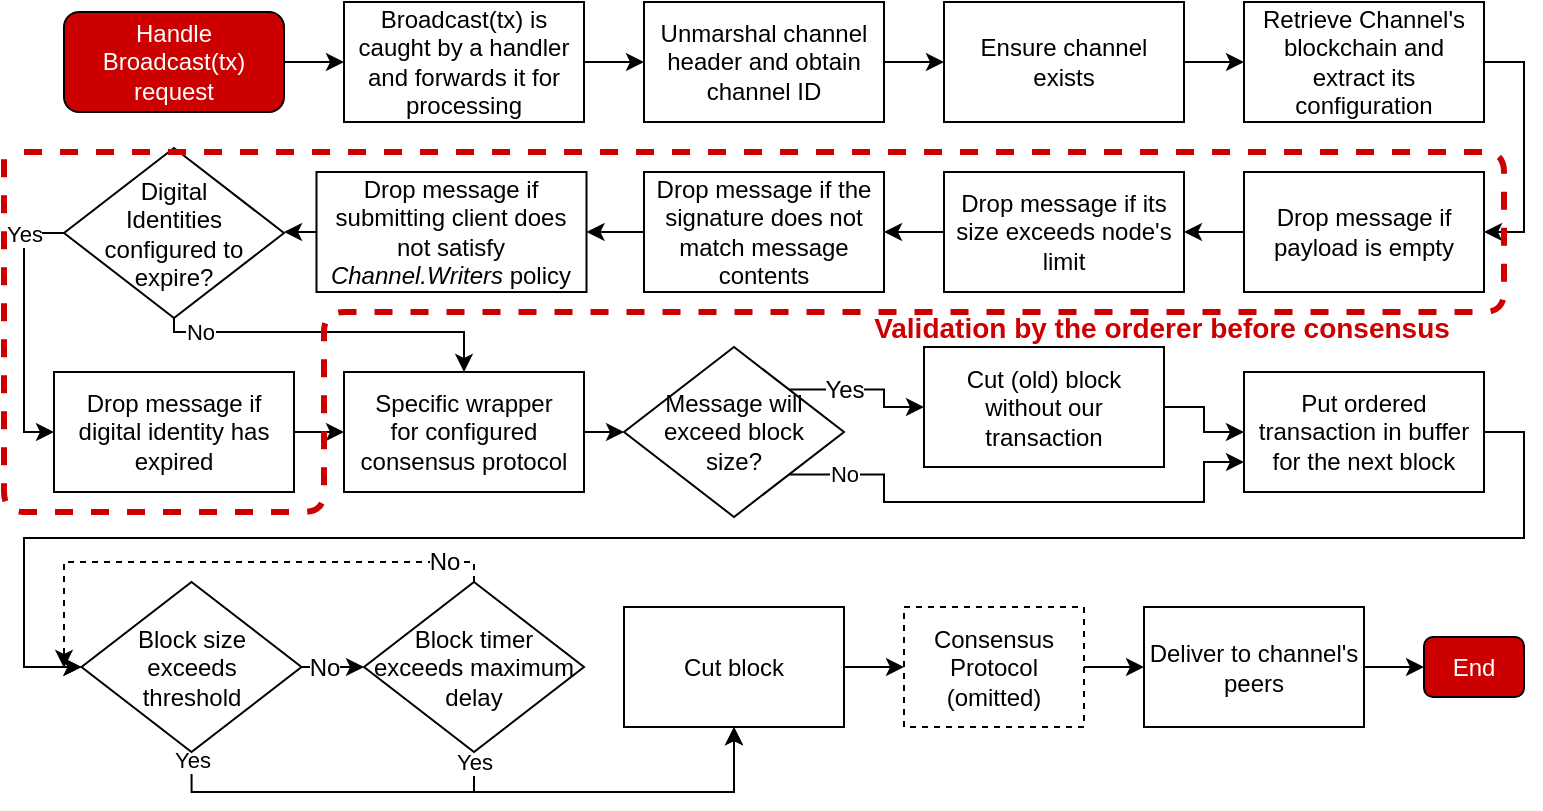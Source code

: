 <mxfile version="14.5.8" type="device"><diagram id="8HyO0Slf9tFzY3xGs3J_" name="Page-1"><mxGraphModel dx="1422" dy="692" grid="1" gridSize="10" guides="1" tooltips="1" connect="1" arrows="1" fold="1" page="0" pageScale="1" pageWidth="827" pageHeight="1169" math="0" shadow="0"><root><mxCell id="0"/><mxCell id="1" parent="0"/><mxCell id="DVCW1aJJwG5Gd-QhXVbo-12" style="edgeStyle=orthogonalEdgeStyle;rounded=0;orthogonalLoop=1;jettySize=auto;html=1;exitX=1;exitY=0.5;exitDx=0;exitDy=0;entryX=0;entryY=0.5;entryDx=0;entryDy=0;fontColor=#FFFFFF;" parent="1" source="DVCW1aJJwG5Gd-QhXVbo-1" target="DVCW1aJJwG5Gd-QhXVbo-2" edge="1"><mxGeometry relative="1" as="geometry"/></mxCell><mxCell id="DVCW1aJJwG5Gd-QhXVbo-1" value="Handle Broadcast(tx) request" style="rounded=1;whiteSpace=wrap;html=1;fillColor=#CC0000;fontColor=#FFFFFF;" parent="1" vertex="1"><mxGeometry x="110" y="75" width="110" height="50" as="geometry"/></mxCell><mxCell id="DVCW1aJJwG5Gd-QhXVbo-13" style="edgeStyle=orthogonalEdgeStyle;rounded=0;orthogonalLoop=1;jettySize=auto;html=1;exitX=1;exitY=0.5;exitDx=0;exitDy=0;entryX=0;entryY=0.5;entryDx=0;entryDy=0;fontColor=#FFFFFF;" parent="1" source="DVCW1aJJwG5Gd-QhXVbo-2" target="DVCW1aJJwG5Gd-QhXVbo-3" edge="1"><mxGeometry relative="1" as="geometry"/></mxCell><mxCell id="DVCW1aJJwG5Gd-QhXVbo-2" value="Broadcast(tx) is caught by a handler and forwards it for processing" style="rounded=0;whiteSpace=wrap;html=1;" parent="1" vertex="1"><mxGeometry x="250" y="70" width="120" height="60" as="geometry"/></mxCell><mxCell id="DVCW1aJJwG5Gd-QhXVbo-14" style="edgeStyle=orthogonalEdgeStyle;rounded=0;orthogonalLoop=1;jettySize=auto;html=1;exitX=1;exitY=0.5;exitDx=0;exitDy=0;entryX=0;entryY=0.5;entryDx=0;entryDy=0;fontColor=#FFFFFF;" parent="1" source="DVCW1aJJwG5Gd-QhXVbo-3" target="DVCW1aJJwG5Gd-QhXVbo-4" edge="1"><mxGeometry relative="1" as="geometry"/></mxCell><mxCell id="DVCW1aJJwG5Gd-QhXVbo-3" value="Unmarshal channel header and obtain channel ID" style="rounded=0;whiteSpace=wrap;html=1;" parent="1" vertex="1"><mxGeometry x="400" y="70" width="120" height="60" as="geometry"/></mxCell><mxCell id="DVCW1aJJwG5Gd-QhXVbo-15" style="edgeStyle=orthogonalEdgeStyle;rounded=0;orthogonalLoop=1;jettySize=auto;html=1;exitX=1;exitY=0.5;exitDx=0;exitDy=0;entryX=0;entryY=0.5;entryDx=0;entryDy=0;fontColor=#FFFFFF;" parent="1" source="DVCW1aJJwG5Gd-QhXVbo-4" target="DVCW1aJJwG5Gd-QhXVbo-5" edge="1"><mxGeometry relative="1" as="geometry"/></mxCell><mxCell id="DVCW1aJJwG5Gd-QhXVbo-4" value="Ensure channel&lt;br&gt;exists" style="rounded=0;whiteSpace=wrap;html=1;" parent="1" vertex="1"><mxGeometry x="550" y="70" width="120" height="60" as="geometry"/></mxCell><mxCell id="DVCW1aJJwG5Gd-QhXVbo-16" style="edgeStyle=orthogonalEdgeStyle;rounded=0;orthogonalLoop=1;jettySize=auto;html=1;exitX=1;exitY=0.5;exitDx=0;exitDy=0;entryX=1;entryY=0.5;entryDx=0;entryDy=0;fontColor=#FFFFFF;" parent="1" source="DVCW1aJJwG5Gd-QhXVbo-5" target="DVCW1aJJwG5Gd-QhXVbo-6" edge="1"><mxGeometry relative="1" as="geometry"><Array as="points"><mxPoint x="840" y="100"/><mxPoint x="840" y="185"/></Array></mxGeometry></mxCell><mxCell id="DVCW1aJJwG5Gd-QhXVbo-5" value="Retrieve Channel's blockchain and extract its configuration" style="rounded=0;whiteSpace=wrap;html=1;" parent="1" vertex="1"><mxGeometry x="700" y="70" width="120" height="60" as="geometry"/></mxCell><mxCell id="DVCW1aJJwG5Gd-QhXVbo-17" style="edgeStyle=orthogonalEdgeStyle;rounded=0;orthogonalLoop=1;jettySize=auto;html=1;exitX=0;exitY=0.5;exitDx=0;exitDy=0;entryX=1;entryY=0.5;entryDx=0;entryDy=0;fontColor=#FFFFFF;" parent="1" source="DVCW1aJJwG5Gd-QhXVbo-6" target="DVCW1aJJwG5Gd-QhXVbo-7" edge="1"><mxGeometry relative="1" as="geometry"/></mxCell><mxCell id="DVCW1aJJwG5Gd-QhXVbo-6" value="Drop message if payload is empty" style="rounded=0;whiteSpace=wrap;html=1;" parent="1" vertex="1"><mxGeometry x="700" y="155" width="120" height="60" as="geometry"/></mxCell><mxCell id="DVCW1aJJwG5Gd-QhXVbo-18" style="edgeStyle=orthogonalEdgeStyle;rounded=0;orthogonalLoop=1;jettySize=auto;html=1;exitX=0;exitY=0.5;exitDx=0;exitDy=0;entryX=1;entryY=0.5;entryDx=0;entryDy=0;fontColor=#FFFFFF;" parent="1" source="DVCW1aJJwG5Gd-QhXVbo-7" target="DVCW1aJJwG5Gd-QhXVbo-8" edge="1"><mxGeometry relative="1" as="geometry"/></mxCell><mxCell id="DVCW1aJJwG5Gd-QhXVbo-7" value="Drop message if its size exceeds node's limit" style="rounded=0;whiteSpace=wrap;html=1;" parent="1" vertex="1"><mxGeometry x="550" y="155" width="120" height="60" as="geometry"/></mxCell><mxCell id="DVCW1aJJwG5Gd-QhXVbo-19" style="edgeStyle=orthogonalEdgeStyle;rounded=0;orthogonalLoop=1;jettySize=auto;html=1;exitX=0;exitY=0.5;exitDx=0;exitDy=0;entryX=1;entryY=0.5;entryDx=0;entryDy=0;fontColor=#FFFFFF;" parent="1" source="DVCW1aJJwG5Gd-QhXVbo-8" target="DVCW1aJJwG5Gd-QhXVbo-9" edge="1"><mxGeometry relative="1" as="geometry"/></mxCell><mxCell id="DVCW1aJJwG5Gd-QhXVbo-8" value="Drop message if the signature does not match message contents" style="rounded=0;whiteSpace=wrap;html=1;" parent="1" vertex="1"><mxGeometry x="400" y="155" width="120" height="60" as="geometry"/></mxCell><mxCell id="DVCW1aJJwG5Gd-QhXVbo-20" style="edgeStyle=orthogonalEdgeStyle;rounded=0;orthogonalLoop=1;jettySize=auto;html=1;exitX=0;exitY=0.5;exitDx=0;exitDy=0;entryX=1;entryY=0.5;entryDx=0;entryDy=0;fontColor=#FFFFFF;" parent="1" source="DVCW1aJJwG5Gd-QhXVbo-9" target="DVCW1aJJwG5Gd-QhXVbo-10" edge="1"><mxGeometry relative="1" as="geometry"/></mxCell><mxCell id="DVCW1aJJwG5Gd-QhXVbo-9" value="Drop message if submitting client does not satisfy &lt;i&gt;Channel.Writers&lt;/i&gt; policy" style="rounded=0;whiteSpace=wrap;html=1;" parent="1" vertex="1"><mxGeometry x="236.25" y="155" width="135" height="60" as="geometry"/></mxCell><mxCell id="DVCW1aJJwG5Gd-QhXVbo-21" value="&lt;font color=&quot;#000000&quot;&gt;Yes&lt;/font&gt;" style="edgeStyle=orthogonalEdgeStyle;rounded=0;orthogonalLoop=1;jettySize=auto;html=1;exitX=0;exitY=0.5;exitDx=0;exitDy=0;entryX=0;entryY=0.5;entryDx=0;entryDy=0;fontColor=#FFFFFF;" parent="1" source="DVCW1aJJwG5Gd-QhXVbo-10" target="DVCW1aJJwG5Gd-QhXVbo-11" edge="1"><mxGeometry x="-0.704" relative="1" as="geometry"><mxPoint as="offset"/></mxGeometry></mxCell><mxCell id="DVCW1aJJwG5Gd-QhXVbo-24" value="&lt;font color=&quot;#000000&quot;&gt;No&lt;/font&gt;" style="edgeStyle=orthogonalEdgeStyle;rounded=0;orthogonalLoop=1;jettySize=auto;html=1;exitX=0.5;exitY=1;exitDx=0;exitDy=0;entryX=0.5;entryY=0;entryDx=0;entryDy=0;fontColor=#FFFFFF;" parent="1" source="DVCW1aJJwG5Gd-QhXVbo-10" target="DVCW1aJJwG5Gd-QhXVbo-22" edge="1"><mxGeometry x="-0.765" relative="1" as="geometry"><Array as="points"><mxPoint x="165" y="235"/><mxPoint x="310" y="235"/></Array><mxPoint as="offset"/></mxGeometry></mxCell><mxCell id="DVCW1aJJwG5Gd-QhXVbo-10" value="Digital&lt;br&gt;Identities &lt;br&gt;configured to&lt;br&gt;expire?" style="rhombus;whiteSpace=wrap;html=1;" parent="1" vertex="1"><mxGeometry x="110" y="143" width="110" height="85" as="geometry"/></mxCell><mxCell id="DVCW1aJJwG5Gd-QhXVbo-23" style="edgeStyle=orthogonalEdgeStyle;rounded=0;orthogonalLoop=1;jettySize=auto;html=1;exitX=1;exitY=0.5;exitDx=0;exitDy=0;entryX=0;entryY=0.5;entryDx=0;entryDy=0;fontColor=#FFFFFF;" parent="1" source="DVCW1aJJwG5Gd-QhXVbo-11" target="DVCW1aJJwG5Gd-QhXVbo-22" edge="1"><mxGeometry relative="1" as="geometry"/></mxCell><mxCell id="DVCW1aJJwG5Gd-QhXVbo-11" value="Drop message if digital identity has expired" style="rounded=0;whiteSpace=wrap;html=1;" parent="1" vertex="1"><mxGeometry x="105" y="255" width="120" height="60" as="geometry"/></mxCell><mxCell id="DVCW1aJJwG5Gd-QhXVbo-26" style="edgeStyle=orthogonalEdgeStyle;rounded=0;orthogonalLoop=1;jettySize=auto;html=1;exitX=1;exitY=0.5;exitDx=0;exitDy=0;fontColor=#FFFFFF;entryX=0;entryY=0.5;entryDx=0;entryDy=0;" parent="1" source="DVCW1aJJwG5Gd-QhXVbo-22" target="EPA3j85it-1fsO5SGh73-8" edge="1"><mxGeometry relative="1" as="geometry"><mxPoint x="400" y="285" as="targetPoint"/></mxGeometry></mxCell><mxCell id="DVCW1aJJwG5Gd-QhXVbo-22" value="Specific wrapper&lt;br&gt;for configured&lt;br&gt;consensus protocol" style="rounded=0;whiteSpace=wrap;html=1;" parent="1" vertex="1"><mxGeometry x="250" y="255" width="120" height="60" as="geometry"/></mxCell><mxCell id="DVCW1aJJwG5Gd-QhXVbo-27" value="" style="endArrow=none;dashed=1;html=1;strokeWidth=3;fontColor=#FFFFFF;strokeColor=#CC0000;" parent="1" edge="1"><mxGeometry width="50" height="50" relative="1" as="geometry"><mxPoint x="90" y="145" as="sourcePoint"/><mxPoint x="80" y="145" as="targetPoint"/><Array as="points"><mxPoint x="830" y="145"/><mxPoint x="830" y="225"/><mxPoint x="240" y="225"/><mxPoint x="240" y="325"/><mxPoint x="80" y="325"/></Array></mxGeometry></mxCell><mxCell id="DVCW1aJJwG5Gd-QhXVbo-29" value="&lt;b&gt;&lt;font color=&quot;#cc0000&quot; style=&quot;font-size: 14px&quot;&gt;Validation by the orderer before consensus&lt;/font&gt;&lt;/b&gt;" style="text;html=1;strokeColor=none;fillColor=none;align=center;verticalAlign=middle;whiteSpace=wrap;rounded=0;" parent="1" vertex="1"><mxGeometry x="484" y="222.5" width="350" height="20" as="geometry"/></mxCell><mxCell id="EPA3j85it-1fsO5SGh73-1" value="End" style="rounded=1;whiteSpace=wrap;html=1;fillColor=#CC0000;fontColor=#FFFFFF;" parent="1" vertex="1"><mxGeometry x="790" y="387.5" width="50" height="30" as="geometry"/></mxCell><mxCell id="EPA3j85it-1fsO5SGh73-14" style="edgeStyle=orthogonalEdgeStyle;rounded=0;orthogonalLoop=1;jettySize=auto;html=1;exitX=1;exitY=0.5;exitDx=0;exitDy=0;entryX=0;entryY=0.5;entryDx=0;entryDy=0;fontSize=12;" parent="1" target="EPA3j85it-1fsO5SGh73-13" edge="1"><mxGeometry relative="1" as="geometry"><mxPoint x="95" y="402.5" as="sourcePoint"/></mxGeometry></mxCell><mxCell id="VC8lhPkeTL9ySdgwbO10-3" style="edgeStyle=orthogonalEdgeStyle;rounded=0;orthogonalLoop=1;jettySize=auto;html=1;exitX=1;exitY=0.5;exitDx=0;exitDy=0;entryX=0;entryY=0.5;entryDx=0;entryDy=0;" edge="1" parent="1" source="EPA3j85it-1fsO5SGh73-5" target="EPA3j85it-1fsO5SGh73-13"><mxGeometry relative="1" as="geometry"><Array as="points"><mxPoint x="840" y="285"/><mxPoint x="840" y="338"/><mxPoint x="90" y="338"/><mxPoint x="90" y="403"/></Array></mxGeometry></mxCell><mxCell id="EPA3j85it-1fsO5SGh73-5" value="Put ordered transaction in buffer for the next block" style="rounded=0;whiteSpace=wrap;html=1;" parent="1" vertex="1"><mxGeometry x="700" y="255" width="120" height="60" as="geometry"/></mxCell><mxCell id="EPA3j85it-1fsO5SGh73-10" value="Yes" style="edgeStyle=orthogonalEdgeStyle;rounded=0;orthogonalLoop=1;jettySize=auto;html=1;exitX=1;exitY=0;exitDx=0;exitDy=0;entryX=0;entryY=0.5;entryDx=0;entryDy=0;fontSize=12;" parent="1" source="EPA3j85it-1fsO5SGh73-8" target="EPA3j85it-1fsO5SGh73-9" edge="1"><mxGeometry x="-0.278" relative="1" as="geometry"><mxPoint as="offset"/></mxGeometry></mxCell><mxCell id="VC8lhPkeTL9ySdgwbO10-10" value="No" style="edgeStyle=orthogonalEdgeStyle;rounded=0;orthogonalLoop=1;jettySize=auto;html=1;exitX=1;exitY=1;exitDx=0;exitDy=0;entryX=0;entryY=0.75;entryDx=0;entryDy=0;" edge="1" parent="1" source="EPA3j85it-1fsO5SGh73-8" target="EPA3j85it-1fsO5SGh73-5"><mxGeometry x="-0.789" relative="1" as="geometry"><Array as="points"><mxPoint x="520" y="306"/><mxPoint x="520" y="320"/><mxPoint x="680" y="320"/><mxPoint x="680" y="300"/></Array><mxPoint as="offset"/></mxGeometry></mxCell><mxCell id="EPA3j85it-1fsO5SGh73-8" value="Message will exceed block&lt;br&gt;size?" style="rhombus;whiteSpace=wrap;html=1;" parent="1" vertex="1"><mxGeometry x="390" y="242.5" width="110" height="85" as="geometry"/></mxCell><mxCell id="VC8lhPkeTL9ySdgwbO10-2" style="edgeStyle=orthogonalEdgeStyle;rounded=0;orthogonalLoop=1;jettySize=auto;html=1;exitX=1;exitY=0.5;exitDx=0;exitDy=0;entryX=0;entryY=0.5;entryDx=0;entryDy=0;" edge="1" parent="1" source="EPA3j85it-1fsO5SGh73-9" target="EPA3j85it-1fsO5SGh73-5"><mxGeometry relative="1" as="geometry"/></mxCell><mxCell id="EPA3j85it-1fsO5SGh73-9" value="Cut (old) block without our transaction" style="rounded=0;whiteSpace=wrap;html=1;" parent="1" vertex="1"><mxGeometry x="540" y="242.5" width="120" height="60" as="geometry"/></mxCell><mxCell id="EPA3j85it-1fsO5SGh73-16" value="No" style="edgeStyle=orthogonalEdgeStyle;rounded=0;orthogonalLoop=1;jettySize=auto;html=1;exitX=1;exitY=0.5;exitDx=0;exitDy=0;entryX=0;entryY=0.5;entryDx=0;entryDy=0;fontSize=12;" parent="1" source="EPA3j85it-1fsO5SGh73-13" target="EPA3j85it-1fsO5SGh73-15" edge="1"><mxGeometry x="-0.28" relative="1" as="geometry"><mxPoint as="offset"/></mxGeometry></mxCell><mxCell id="VC8lhPkeTL9ySdgwbO10-8" value="Yes" style="edgeStyle=orthogonalEdgeStyle;rounded=0;orthogonalLoop=1;jettySize=auto;html=1;exitX=0.5;exitY=1;exitDx=0;exitDy=0;entryX=0.5;entryY=1;entryDx=0;entryDy=0;" edge="1" parent="1" source="EPA3j85it-1fsO5SGh73-13" target="EPA3j85it-1fsO5SGh73-19"><mxGeometry x="-0.971" relative="1" as="geometry"><Array as="points"><mxPoint x="174" y="465"/><mxPoint x="445" y="465"/></Array><mxPoint as="offset"/></mxGeometry></mxCell><mxCell id="EPA3j85it-1fsO5SGh73-13" value="Block size&lt;br&gt;exceeds&lt;br&gt;threshold" style="rhombus;whiteSpace=wrap;html=1;" parent="1" vertex="1"><mxGeometry x="118.75" y="360" width="110" height="85" as="geometry"/></mxCell><mxCell id="EPA3j85it-1fsO5SGh73-17" value="No" style="edgeStyle=orthogonalEdgeStyle;rounded=0;orthogonalLoop=1;jettySize=auto;html=1;exitX=0.5;exitY=0;exitDx=0;exitDy=0;fontSize=12;dashed=1;" parent="1" source="EPA3j85it-1fsO5SGh73-15" edge="1"><mxGeometry x="-0.813" relative="1" as="geometry"><mxPoint x="110" y="403" as="targetPoint"/><Array as="points"><mxPoint x="315" y="350"/><mxPoint x="110" y="350"/></Array><mxPoint as="offset"/></mxGeometry></mxCell><mxCell id="VC8lhPkeTL9ySdgwbO10-9" value="Yes" style="edgeStyle=orthogonalEdgeStyle;rounded=0;orthogonalLoop=1;jettySize=auto;html=1;exitX=0.5;exitY=1;exitDx=0;exitDy=0;entryX=0.5;entryY=1;entryDx=0;entryDy=0;" edge="1" parent="1" source="EPA3j85it-1fsO5SGh73-15" target="EPA3j85it-1fsO5SGh73-19"><mxGeometry x="-0.951" relative="1" as="geometry"><mxPoint x="315" y="460" as="targetPoint"/><mxPoint as="offset"/></mxGeometry></mxCell><mxCell id="EPA3j85it-1fsO5SGh73-15" value="Block timer&lt;br&gt;exceeds&amp;nbsp;maximum&lt;br&gt;delay" style="rhombus;whiteSpace=wrap;html=1;" parent="1" vertex="1"><mxGeometry x="260" y="360" width="110" height="85" as="geometry"/></mxCell><mxCell id="VC8lhPkeTL9ySdgwbO10-5" style="edgeStyle=orthogonalEdgeStyle;rounded=0;orthogonalLoop=1;jettySize=auto;html=1;exitX=1;exitY=0.5;exitDx=0;exitDy=0;entryX=0;entryY=0.5;entryDx=0;entryDy=0;" edge="1" parent="1" source="EPA3j85it-1fsO5SGh73-19" target="VC8lhPkeTL9ySdgwbO10-1"><mxGeometry relative="1" as="geometry"/></mxCell><mxCell id="EPA3j85it-1fsO5SGh73-19" value="Cut block" style="rounded=0;whiteSpace=wrap;html=1;" parent="1" vertex="1"><mxGeometry x="390" y="372.5" width="110" height="60" as="geometry"/></mxCell><mxCell id="VC8lhPkeTL9ySdgwbO10-6" style="edgeStyle=orthogonalEdgeStyle;rounded=0;orthogonalLoop=1;jettySize=auto;html=1;exitX=1;exitY=0.5;exitDx=0;exitDy=0;entryX=0;entryY=0.5;entryDx=0;entryDy=0;" edge="1" parent="1" source="VC8lhPkeTL9ySdgwbO10-1" target="VC8lhPkeTL9ySdgwbO10-4"><mxGeometry relative="1" as="geometry"/></mxCell><mxCell id="VC8lhPkeTL9ySdgwbO10-1" value="Consensus Protocol (omitted)" style="rounded=0;whiteSpace=wrap;html=1;dashed=1;" vertex="1" parent="1"><mxGeometry x="530" y="372.5" width="90" height="60" as="geometry"/></mxCell><mxCell id="VC8lhPkeTL9ySdgwbO10-7" style="edgeStyle=orthogonalEdgeStyle;rounded=0;orthogonalLoop=1;jettySize=auto;html=1;exitX=1;exitY=0.5;exitDx=0;exitDy=0;entryX=0;entryY=0.5;entryDx=0;entryDy=0;" edge="1" parent="1" source="VC8lhPkeTL9ySdgwbO10-4" target="EPA3j85it-1fsO5SGh73-1"><mxGeometry relative="1" as="geometry"/></mxCell><mxCell id="VC8lhPkeTL9ySdgwbO10-4" value="Deliver to channel's peers" style="rounded=0;whiteSpace=wrap;html=1;" vertex="1" parent="1"><mxGeometry x="650" y="372.5" width="110" height="60" as="geometry"/></mxCell></root></mxGraphModel></diagram></mxfile>